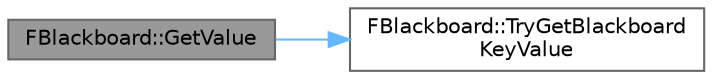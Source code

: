 digraph "FBlackboard::GetValue"
{
 // INTERACTIVE_SVG=YES
 // LATEX_PDF_SIZE
  bgcolor="transparent";
  edge [fontname=Helvetica,fontsize=10,labelfontname=Helvetica,labelfontsize=10];
  node [fontname=Helvetica,fontsize=10,shape=box,height=0.2,width=0.4];
  rankdir="LR";
  Node1 [id="Node000001",label="FBlackboard::GetValue",height=0.2,width=0.4,color="gray40", fillcolor="grey60", style="filled", fontcolor="black",tooltip=" "];
  Node1 -> Node2 [id="edge1_Node000001_Node000002",color="steelblue1",style="solid",tooltip=" "];
  Node2 [id="Node000002",label="FBlackboard::TryGetBlackboard\lKeyValue",height=0.2,width=0.4,color="grey40", fillcolor="white", style="filled",URL="$d9/d31/namespaceFBlackboard.html#a02da20f936e7f16e06932af200eb10b0",tooltip=" "];
}
